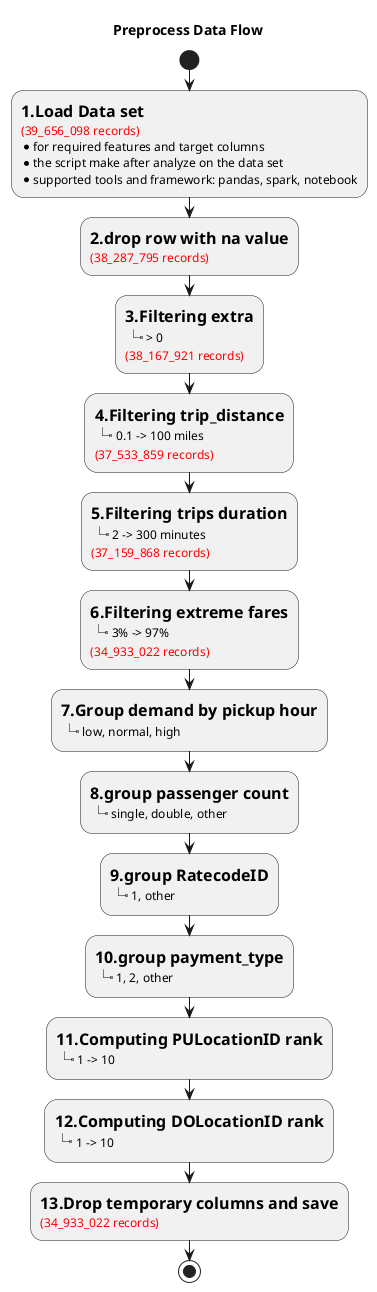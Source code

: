 @startuml

title  Preprocess Data Flow

start
:=1.Load Data set 
<color:red>(39_656_098 records)
* for required features and target columns
* the script make after analyze on the data set
* supported tools and framework: pandas, spark, notebook;
:=2.drop row with na value
<color:red>(38_287_795 records);
:=3.Filtering extra
|_ > 0
<color:red>(38_167_921 records);
:=4.Filtering trip_distance
|_ 0.1 -> 100 miles
<color:red>(37_533_859 records);
:=5.Filtering trips duration
|_ 2 -> 300 minutes
<color:red>(37_159_868 records);
:=6.Filtering extreme fares
|_ 3% -> 97%
<color:red>(34_933_022 records);

:=7.Group demand by pickup hour
|_ low, normal, high;

:=8.group passenger count
|_ single, double, other;

:=9.group RatecodeID
|_ 1, other ;

:=10.group payment_type
|_ 1, 2, other ;

:=11.Computing PULocationID rank
|_ 1 -> 10;

:=12.Computing DOLocationID rank
|_ 1 -> 10;

:=13.Drop temporary columns and save
<color:red>(34_933_022 records);
stop

@enduml
